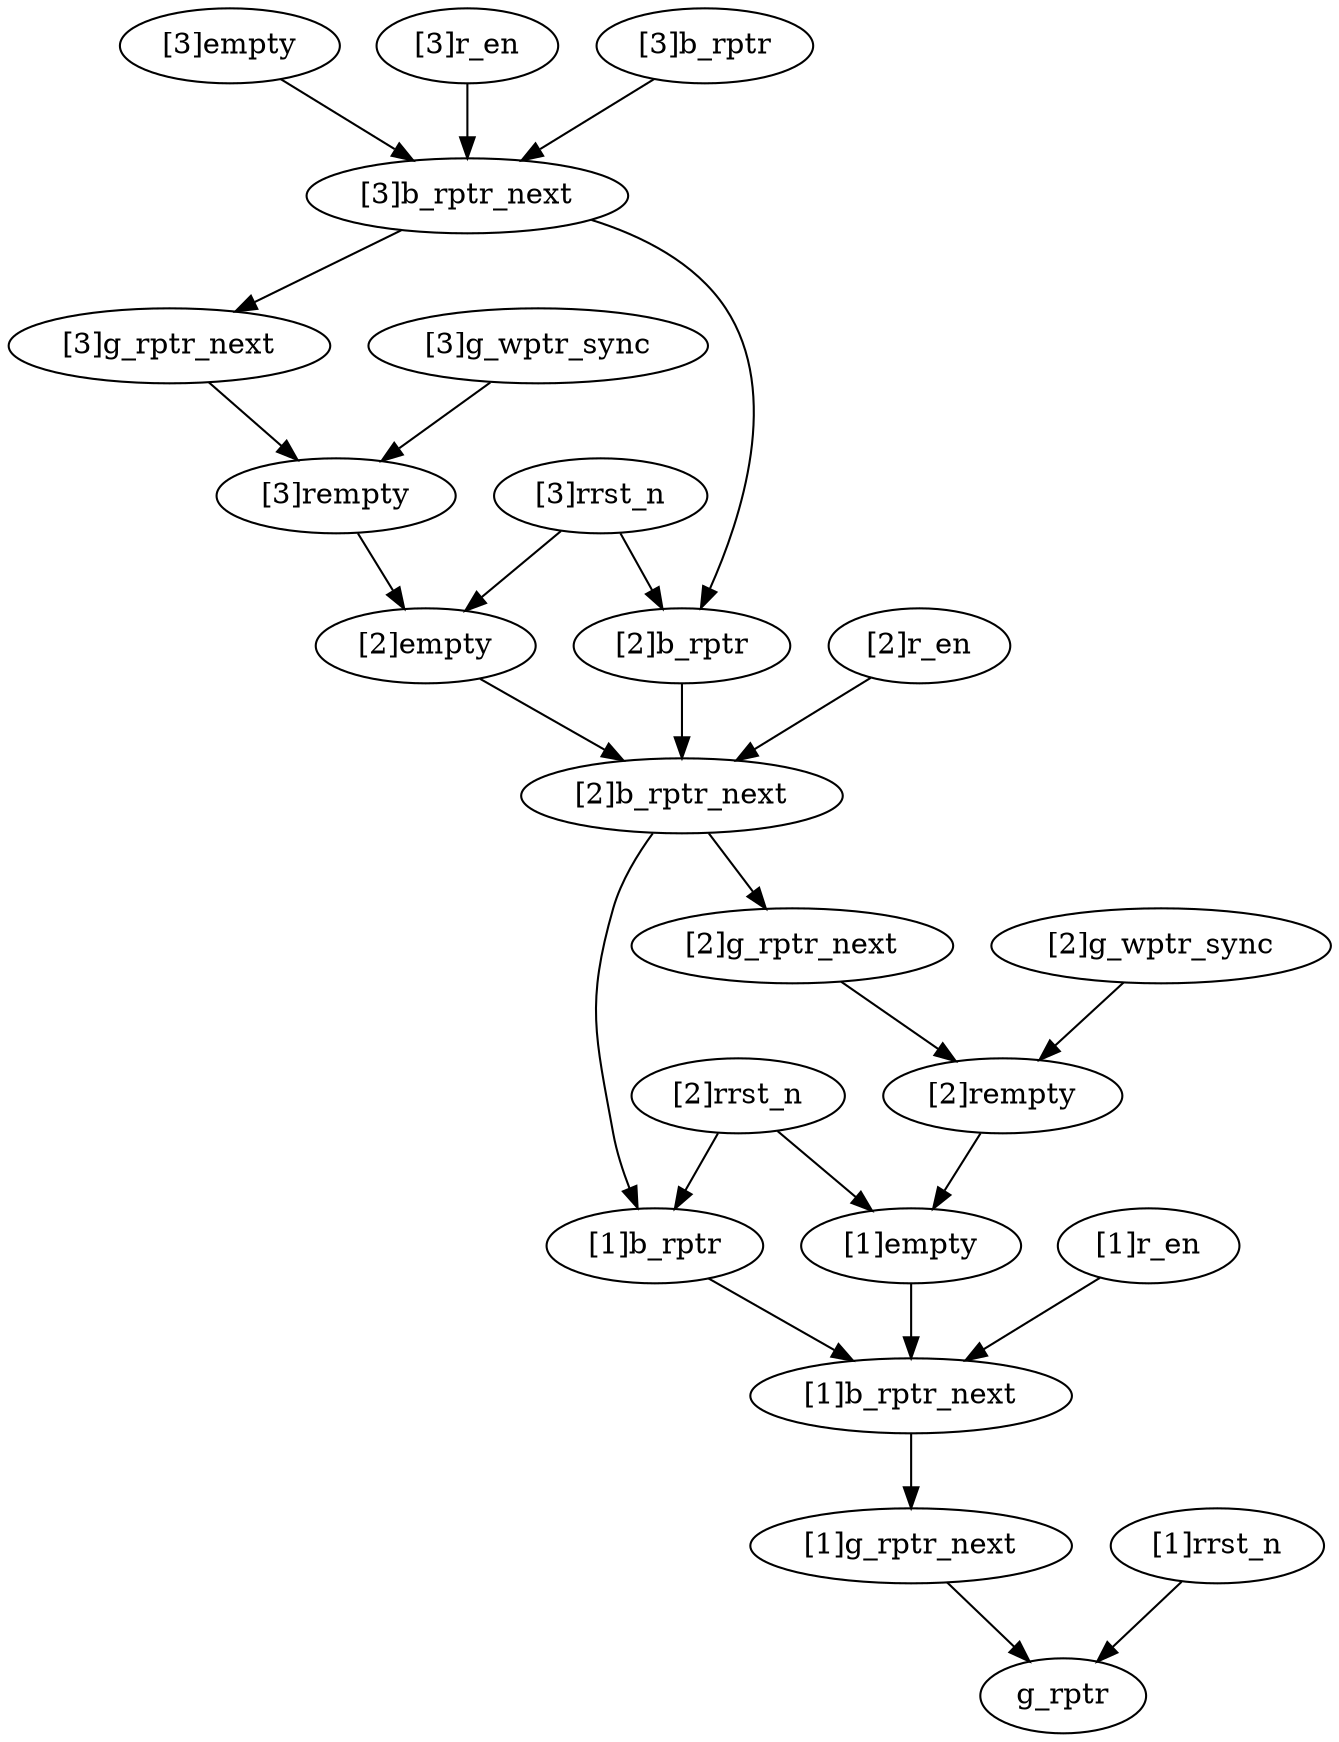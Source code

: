 strict digraph "" {
	"[3]empty"	 [complexity=33,
		importance=1.74861116752,
		rank=0.0529882171975];
	"[3]b_rptr_next"	 [complexity=29,
		importance=1.61689590272,
		rank=0.0557550311283];
	"[3]empty" -> "[3]b_rptr_next";
	"[1]r_en"	 [complexity=9,
		importance=0.498703572752,
		rank=0.0554115080835];
	"[1]b_rptr_next"	 [complexity=5,
		importance=0.437569837299,
		rank=0.0875139674598];
	"[1]r_en" -> "[1]b_rptr_next";
	"[3]r_en"	 [complexity=33,
		importance=1.67802963817,
		rank=0.050849382975];
	"[3]r_en" -> "[3]b_rptr_next";
	"[2]r_en"	 [complexity=21,
		importance=1.08836660546,
		rank=0.0518269812125];
	"[2]b_rptr_next"	 [complexity=17,
		importance=1.02723287001,
		rank=0.0604254629417];
	"[2]r_en" -> "[2]b_rptr_next";
	"[3]g_rptr_next"	 [complexity=26,
		importance=1.39607286104,
		rank=0.0536951100401];
	"[3]rempty"	 [complexity=23,
		importance=1.2797337721,
		rank=0.0556405987871];
	"[3]g_rptr_next" -> "[3]rempty";
	"[2]rrst_n"	 [complexity=10,
		importance=1.19970393964,
		rank=0.119970393964];
	"[1]b_rptr"	 [complexity=9,
		importance=0.564097891547,
		rank=0.0626775435052];
	"[2]rrst_n" -> "[1]b_rptr";
	"[1]empty"	 [complexity=9,
		importance=0.569285102095,
		rank=0.0632539002328];
	"[2]rrst_n" -> "[1]empty";
	"[2]rempty"	 [complexity=11,
		importance=0.690070739393,
		rank=0.0627337035812];
	"[2]rempty" -> "[1]empty";
	"[1]rrst_n"	 [complexity=1,
		importance=0.261949148817,
		rank=0.261949148817];
	g_rptr	 [complexity=0,
		importance=0.100407706682,
		rank=0.0];
	"[1]rrst_n" -> g_rptr;
	"[2]g_wptr_sync"	 [complexity=14,
		importance=0.751204474846,
		rank=0.053657462489];
	"[2]g_wptr_sync" -> "[2]rempty";
	"[3]b_rptr_next" -> "[3]g_rptr_next";
	"[2]b_rptr"	 [complexity=21,
		importance=1.15376092426,
		rank=0.0549409963932];
	"[3]b_rptr_next" -> "[2]b_rptr";
	"[2]empty"	 [complexity=21,
		importance=1.15894813481,
		rank=0.0551880064193];
	"[2]empty" -> "[2]b_rptr_next";
	"[1]b_rptr" -> "[1]b_rptr_next";
	"[3]rempty" -> "[2]empty";
	"[3]g_wptr_sync"	 [complexity=26,
		importance=1.34086750756,
		rank=0.0515718272137];
	"[3]g_wptr_sync" -> "[3]rempty";
	"[3]b_rptr"	 [complexity=33,
		importance=1.74342395697,
		rank=0.052831028999];
	"[3]b_rptr" -> "[3]b_rptr_next";
	"[1]g_rptr_next"	 [complexity=2,
		importance=0.216746795622,
		rank=0.108373397811];
	"[1]b_rptr_next" -> "[1]g_rptr_next";
	"[2]b_rptr_next" -> "[1]b_rptr";
	"[2]g_rptr_next"	 [complexity=14,
		importance=0.806409828333,
		rank=0.0576007020238];
	"[2]b_rptr_next" -> "[2]g_rptr_next";
	"[1]g_rptr_next" -> g_rptr;
	"[2]g_rptr_next" -> "[2]rempty";
	"[1]empty" -> "[1]b_rptr_next";
	"[2]b_rptr" -> "[2]b_rptr_next";
	"[3]rrst_n"	 [complexity=22,
		importance=2.37903000506,
		rank=0.108137727503];
	"[3]rrst_n" -> "[2]empty";
	"[3]rrst_n" -> "[2]b_rptr";
}
